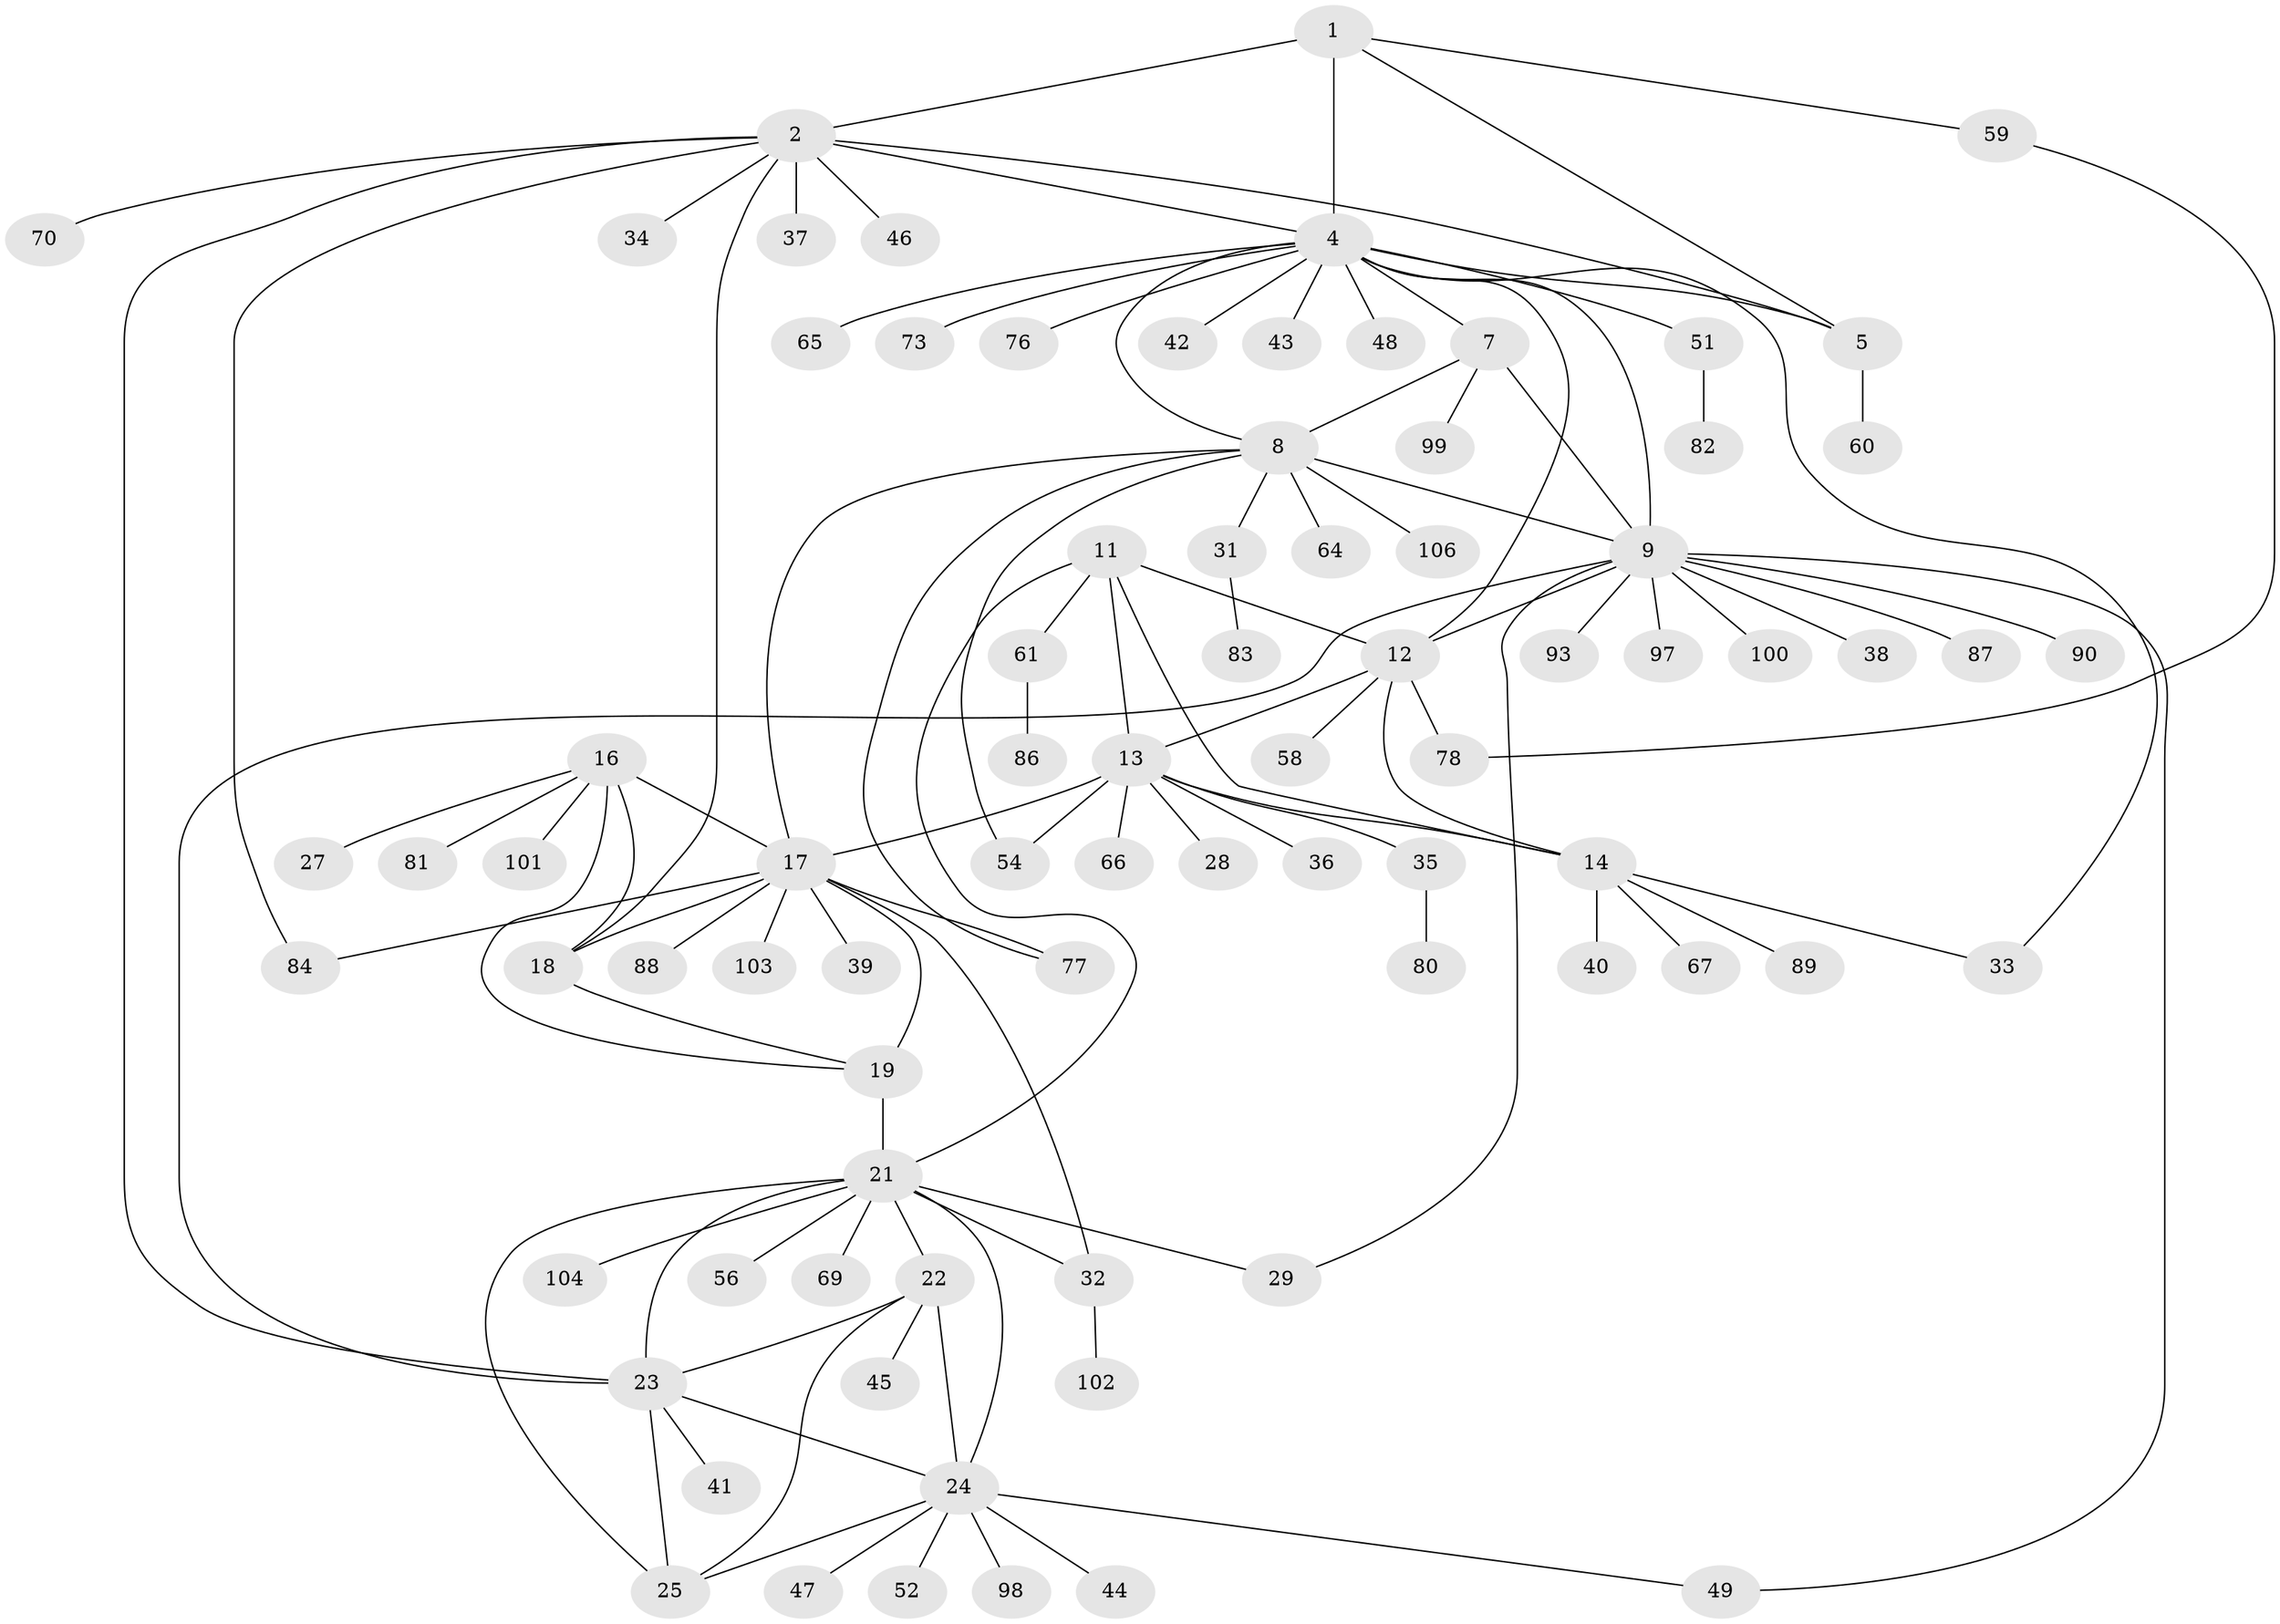 // original degree distribution, {5: 0.04716981132075472, 10: 0.02830188679245283, 4: 0.009433962264150943, 11: 0.009433962264150943, 6: 0.04716981132075472, 8: 0.03773584905660377, 15: 0.009433962264150943, 7: 0.009433962264150943, 9: 0.02830188679245283, 12: 0.009433962264150943, 3: 0.0660377358490566, 2: 0.09433962264150944, 1: 0.6037735849056604}
// Generated by graph-tools (version 1.1) at 2025/11/02/27/25 16:11:33]
// undirected, 80 vertices, 111 edges
graph export_dot {
graph [start="1"]
  node [color=gray90,style=filled];
  1 [super="+3"];
  2 [super="+26"];
  4 [super="+6"];
  5 [super="+53"];
  7;
  8 [super="+10"];
  9 [super="+55"];
  11 [super="+63"];
  12 [super="+71"];
  13 [super="+15"];
  14 [super="+50"];
  16 [super="+30"];
  17 [super="+20"];
  18 [super="+75"];
  19 [super="+79"];
  21 [super="+105"];
  22;
  23 [super="+96"];
  24 [super="+62"];
  25 [super="+57"];
  27 [super="+74"];
  28 [super="+72"];
  29;
  31 [super="+91"];
  32 [super="+95"];
  33;
  34;
  35 [super="+94"];
  36;
  37;
  38;
  39;
  40;
  41;
  42;
  43;
  44;
  45;
  46;
  47;
  48;
  49;
  51;
  52;
  54;
  56;
  58;
  59 [super="+68"];
  60;
  61 [super="+85"];
  64;
  65;
  66;
  67;
  69;
  70;
  73;
  76;
  77;
  78 [super="+92"];
  80;
  81;
  82;
  83;
  84;
  86;
  87;
  88;
  89;
  90;
  93;
  97;
  98;
  99;
  100;
  101;
  102;
  103;
  104;
  106;
  1 -- 2 [weight=2];
  1 -- 4 [weight=2];
  1 -- 5 [weight=2];
  1 -- 59;
  2 -- 4;
  2 -- 5;
  2 -- 18;
  2 -- 23;
  2 -- 34;
  2 -- 70;
  2 -- 84;
  2 -- 37;
  2 -- 46;
  4 -- 5;
  4 -- 12;
  4 -- 33;
  4 -- 42;
  4 -- 48;
  4 -- 73;
  4 -- 76;
  4 -- 65;
  4 -- 7;
  4 -- 8 [weight=2];
  4 -- 9;
  4 -- 43;
  4 -- 51;
  5 -- 60;
  7 -- 8 [weight=2];
  7 -- 9;
  7 -- 99;
  8 -- 9 [weight=2];
  8 -- 64;
  8 -- 106;
  8 -- 77;
  8 -- 54;
  8 -- 31;
  8 -- 17;
  9 -- 12;
  9 -- 23;
  9 -- 29;
  9 -- 38;
  9 -- 49;
  9 -- 87;
  9 -- 90;
  9 -- 93;
  9 -- 97;
  9 -- 100;
  11 -- 12;
  11 -- 13 [weight=2];
  11 -- 14;
  11 -- 21;
  11 -- 61;
  12 -- 13 [weight=2];
  12 -- 14;
  12 -- 58;
  12 -- 78;
  13 -- 14 [weight=2];
  13 -- 28;
  13 -- 35;
  13 -- 36;
  13 -- 54;
  13 -- 66;
  13 -- 17;
  14 -- 33;
  14 -- 40;
  14 -- 67;
  14 -- 89;
  16 -- 17 [weight=2];
  16 -- 18;
  16 -- 19;
  16 -- 27;
  16 -- 81;
  16 -- 101;
  17 -- 18 [weight=2];
  17 -- 19 [weight=2];
  17 -- 39;
  17 -- 88;
  17 -- 32;
  17 -- 103;
  17 -- 77;
  17 -- 84;
  18 -- 19;
  19 -- 21;
  21 -- 22;
  21 -- 23;
  21 -- 24;
  21 -- 25;
  21 -- 29;
  21 -- 32;
  21 -- 56;
  21 -- 69;
  21 -- 104;
  22 -- 23;
  22 -- 24;
  22 -- 25;
  22 -- 45;
  23 -- 24;
  23 -- 25;
  23 -- 41;
  24 -- 25;
  24 -- 44;
  24 -- 47;
  24 -- 49;
  24 -- 52;
  24 -- 98;
  31 -- 83;
  32 -- 102;
  35 -- 80;
  51 -- 82;
  59 -- 78;
  61 -- 86;
}
